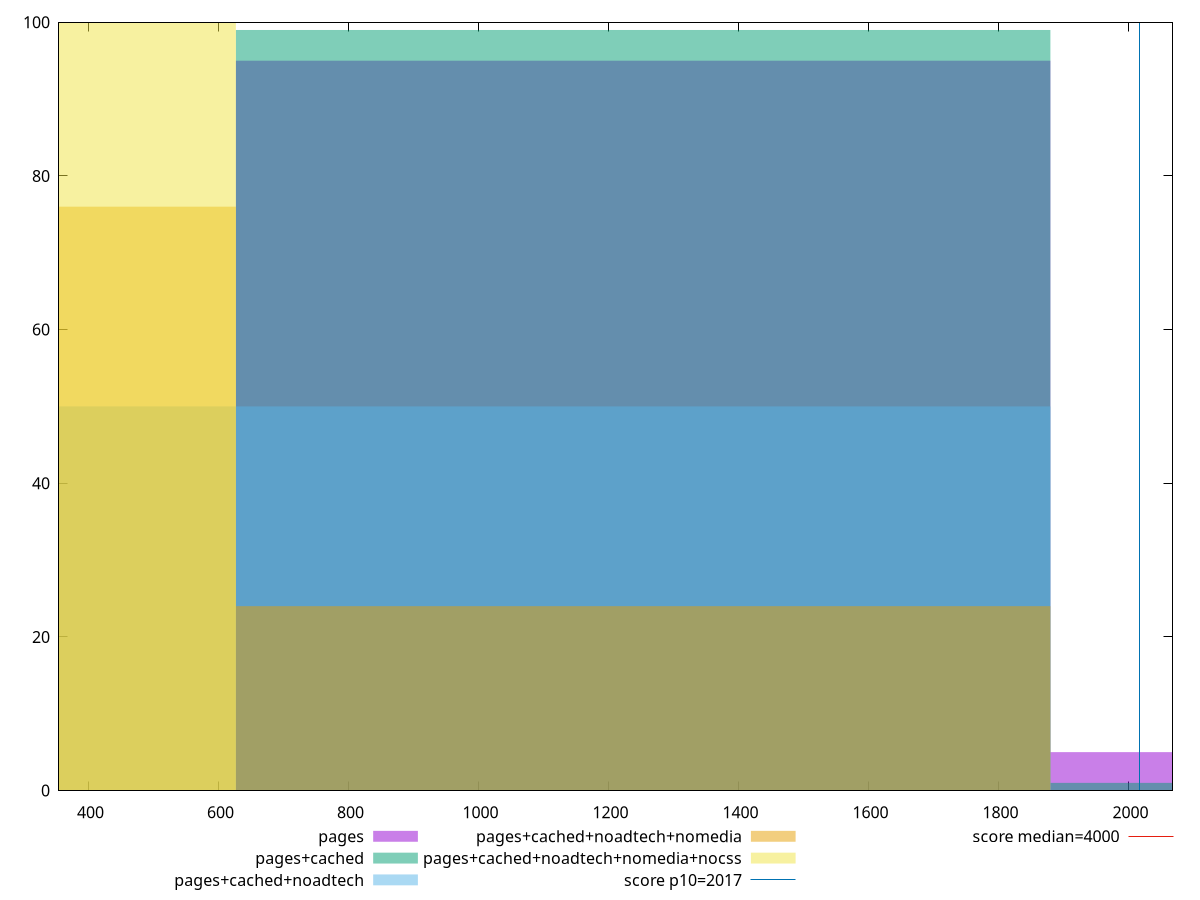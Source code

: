 reset

$pages <<EOF
1253.2969160073512 95
2506.5938320147025 5
EOF

$pagesCached <<EOF
2506.5938320147025 1
1253.2969160073512 99
EOF

$pagesCachedNoadtech <<EOF
1253.2969160073512 50
0 50
EOF

$pagesCachedNoadtechNomedia <<EOF
1253.2969160073512 24
0 76
EOF

$pagesCachedNoadtechNomediaNocss <<EOF
0 100
EOF

set key outside below
set boxwidth 1253.2969160073512
set xrange [354.46799999999996:2067.8520000000026]
set yrange [0:100]
set trange [0:100]
set style fill transparent solid 0.5 noborder

set parametric
set terminal svg size 640, 530 enhanced background rgb 'white'
set output "report_00018_2021-02-10T15-25-16.877Z/mainthread-work-breakdown/comparison/histogram/all_raw.svg"

plot $pages title "pages" with boxes, \
     $pagesCached title "pages+cached" with boxes, \
     $pagesCachedNoadtech title "pages+cached+noadtech" with boxes, \
     $pagesCachedNoadtechNomedia title "pages+cached+noadtech+nomedia" with boxes, \
     $pagesCachedNoadtechNomediaNocss title "pages+cached+noadtech+nomedia+nocss" with boxes, \
     2017,t title "score p10=2017", \
     4000,t title "score median=4000"

reset
